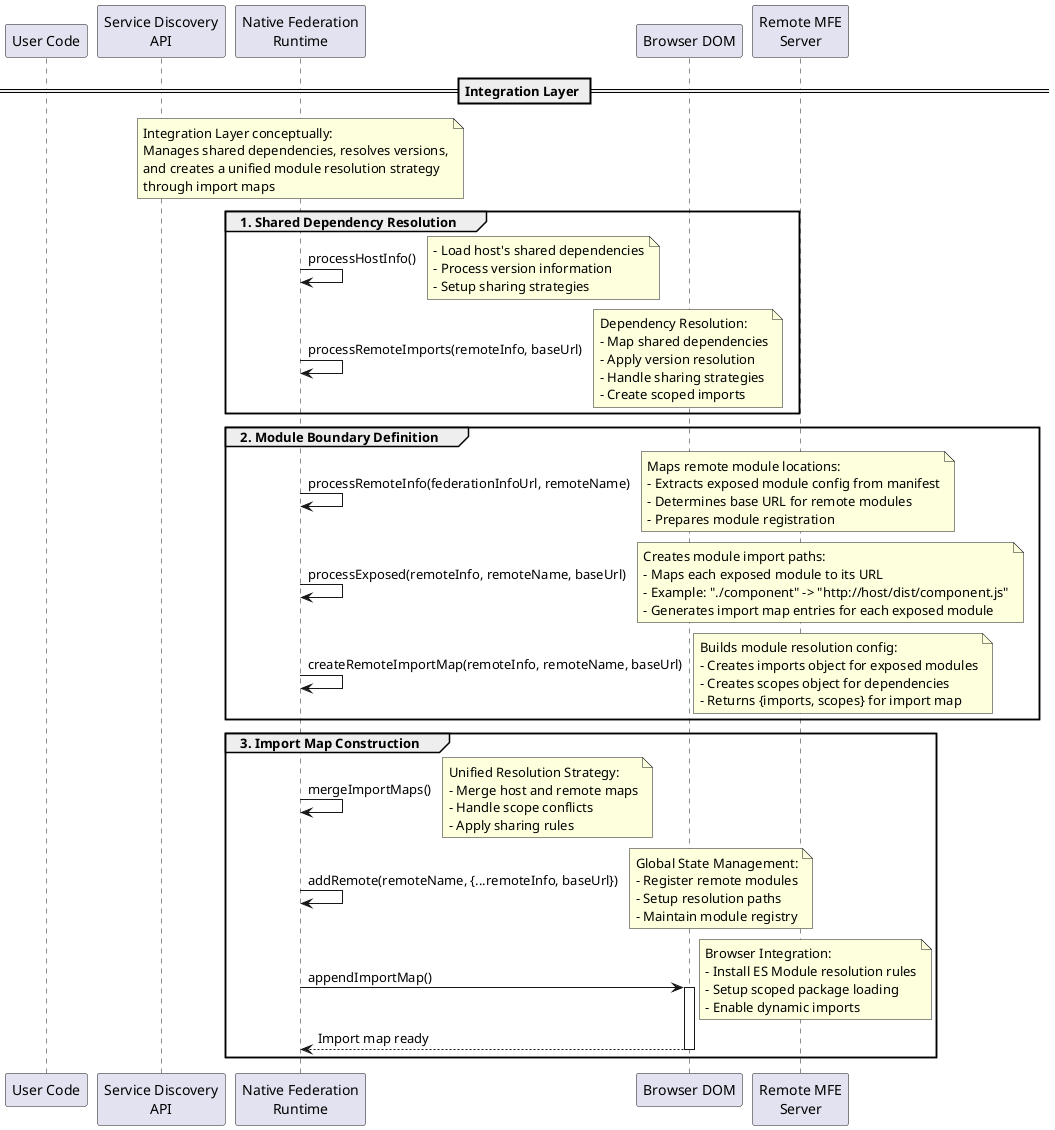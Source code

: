 @startuml Native Federation Initialization Flow

participant "User Code" as User
participant "Service Discovery\nAPI" as SDA
participant "Native Federation\nRuntime" as NF
participant "Browser DOM" as Browser
participant "Remote MFE\nServer" as Remote

== Integration Layer ==
note over NF
  Integration Layer conceptually:
  Manages shared dependencies, resolves versions,
  and creates a unified module resolution strategy
  through import maps
end note

group 1. Shared Dependency Resolution
    NF -> NF: processHostInfo()
    note right
      - Load host's shared dependencies
      - Process version information
      - Setup sharing strategies
    end note

    NF -> NF: processRemoteImports(remoteInfo, baseUrl)
    note right
      Dependency Resolution:
      - Map shared dependencies
      - Apply version resolution
      - Handle sharing strategies
      - Create scoped imports
    end note
end

group 2. Module Boundary Definition
    NF -> NF: processRemoteInfo(federationInfoUrl, remoteName)
    note right
      Maps remote module locations:
      - Extracts exposed module config from manifest
      - Determines base URL for remote modules
      - Prepares module registration
    end note

    NF -> NF: processExposed(remoteInfo, remoteName, baseUrl)
    note right
      Creates module import paths:
      - Maps each exposed module to its URL
      - Example: "./component" -> "http://host/dist/component.js"
      - Generates import map entries for each exposed module
    end note

    NF -> NF: createRemoteImportMap(remoteInfo, remoteName, baseUrl)
    note right
      Builds module resolution config:
      - Creates imports object for exposed modules
      - Creates scopes object for dependencies
      - Returns {imports, scopes} for import map
    end note
end

group 3. Import Map Construction
    NF -> NF: mergeImportMaps()
    note right
      Unified Resolution Strategy:
      - Merge host and remote maps
      - Handle scope conflicts
      - Apply sharing rules
    end note

    NF -> NF: addRemote(remoteName, {...remoteInfo, baseUrl})
    note right
      Global State Management:
      - Register remote modules
      - Setup resolution paths
      - Maintain module registry
    end note

    NF -> Browser: appendImportMap()
    activate Browser
    note right
      Browser Integration:
      - Install ES Module resolution rules
      - Setup scoped package loading
      - Enable dynamic imports
    end note
    Browser --> NF: Import map ready
    deactivate Browser
end

@enduml